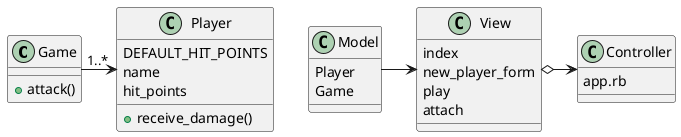 @startuml

class Game {
    +attack()
}

class Player {
    DEFAULT_HIT_POINTS
    name
    hit_points
    +receive_damage()
}

class Model {
    Player
    Game
}

class Controller {
    app.rb
}

class View {
    index
    new_player_form
    play
    attach
}

Game -> "1..*" Player

Model ->View
View o-> Controller

@enduml

